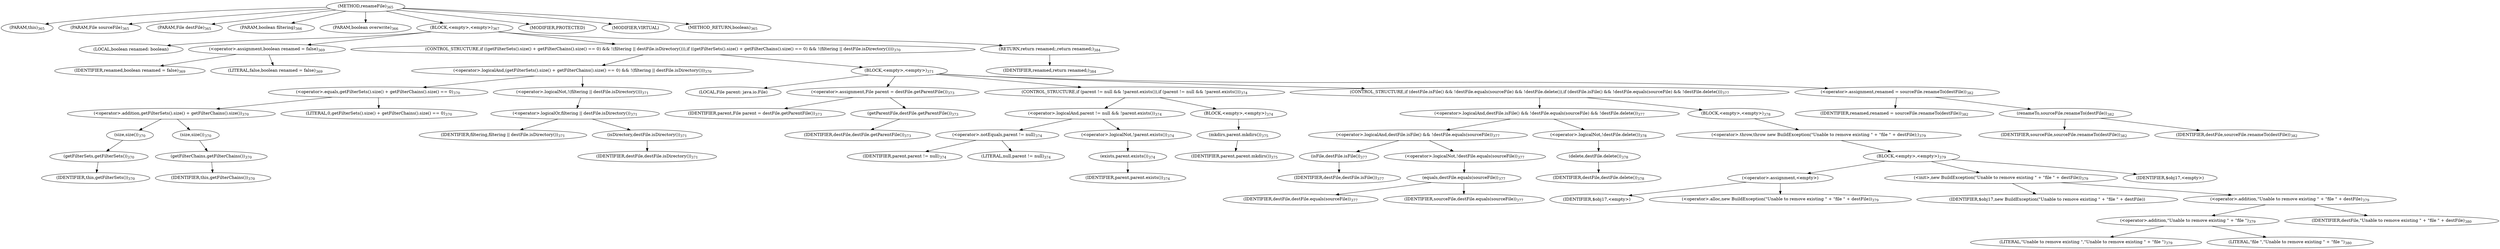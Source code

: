 digraph "renameFile" {  
"907" [label = <(METHOD,renameFile)<SUB>365</SUB>> ]
"63" [label = <(PARAM,this)<SUB>365</SUB>> ]
"908" [label = <(PARAM,File sourceFile)<SUB>365</SUB>> ]
"909" [label = <(PARAM,File destFile)<SUB>365</SUB>> ]
"910" [label = <(PARAM,boolean filtering)<SUB>366</SUB>> ]
"911" [label = <(PARAM,boolean overwrite)<SUB>366</SUB>> ]
"912" [label = <(BLOCK,&lt;empty&gt;,&lt;empty&gt;)<SUB>367</SUB>> ]
"913" [label = <(LOCAL,boolean renamed: boolean)> ]
"914" [label = <(&lt;operator&gt;.assignment,boolean renamed = false)<SUB>369</SUB>> ]
"915" [label = <(IDENTIFIER,renamed,boolean renamed = false)<SUB>369</SUB>> ]
"916" [label = <(LITERAL,false,boolean renamed = false)<SUB>369</SUB>> ]
"917" [label = <(CONTROL_STRUCTURE,if ((getFilterSets().size() + getFilterChains().size() == 0) &amp;&amp; !(filtering || destFile.isDirectory())),if ((getFilterSets().size() + getFilterChains().size() == 0) &amp;&amp; !(filtering || destFile.isDirectory())))<SUB>370</SUB>> ]
"918" [label = <(&lt;operator&gt;.logicalAnd,(getFilterSets().size() + getFilterChains().size() == 0) &amp;&amp; !(filtering || destFile.isDirectory()))<SUB>370</SUB>> ]
"919" [label = <(&lt;operator&gt;.equals,getFilterSets().size() + getFilterChains().size() == 0)<SUB>370</SUB>> ]
"920" [label = <(&lt;operator&gt;.addition,getFilterSets().size() + getFilterChains().size())<SUB>370</SUB>> ]
"921" [label = <(size,size())<SUB>370</SUB>> ]
"922" [label = <(getFilterSets,getFilterSets())<SUB>370</SUB>> ]
"62" [label = <(IDENTIFIER,this,getFilterSets())<SUB>370</SUB>> ]
"923" [label = <(size,size())<SUB>370</SUB>> ]
"924" [label = <(getFilterChains,getFilterChains())<SUB>370</SUB>> ]
"64" [label = <(IDENTIFIER,this,getFilterChains())<SUB>370</SUB>> ]
"925" [label = <(LITERAL,0,getFilterSets().size() + getFilterChains().size() == 0)<SUB>370</SUB>> ]
"926" [label = <(&lt;operator&gt;.logicalNot,!(filtering || destFile.isDirectory()))<SUB>371</SUB>> ]
"927" [label = <(&lt;operator&gt;.logicalOr,filtering || destFile.isDirectory())<SUB>371</SUB>> ]
"928" [label = <(IDENTIFIER,filtering,filtering || destFile.isDirectory())<SUB>371</SUB>> ]
"929" [label = <(isDirectory,destFile.isDirectory())<SUB>371</SUB>> ]
"930" [label = <(IDENTIFIER,destFile,destFile.isDirectory())<SUB>371</SUB>> ]
"931" [label = <(BLOCK,&lt;empty&gt;,&lt;empty&gt;)<SUB>371</SUB>> ]
"932" [label = <(LOCAL,File parent: java.io.File)> ]
"933" [label = <(&lt;operator&gt;.assignment,File parent = destFile.getParentFile())<SUB>373</SUB>> ]
"934" [label = <(IDENTIFIER,parent,File parent = destFile.getParentFile())<SUB>373</SUB>> ]
"935" [label = <(getParentFile,destFile.getParentFile())<SUB>373</SUB>> ]
"936" [label = <(IDENTIFIER,destFile,destFile.getParentFile())<SUB>373</SUB>> ]
"937" [label = <(CONTROL_STRUCTURE,if (parent != null &amp;&amp; !parent.exists()),if (parent != null &amp;&amp; !parent.exists()))<SUB>374</SUB>> ]
"938" [label = <(&lt;operator&gt;.logicalAnd,parent != null &amp;&amp; !parent.exists())<SUB>374</SUB>> ]
"939" [label = <(&lt;operator&gt;.notEquals,parent != null)<SUB>374</SUB>> ]
"940" [label = <(IDENTIFIER,parent,parent != null)<SUB>374</SUB>> ]
"941" [label = <(LITERAL,null,parent != null)<SUB>374</SUB>> ]
"942" [label = <(&lt;operator&gt;.logicalNot,!parent.exists())<SUB>374</SUB>> ]
"943" [label = <(exists,parent.exists())<SUB>374</SUB>> ]
"944" [label = <(IDENTIFIER,parent,parent.exists())<SUB>374</SUB>> ]
"945" [label = <(BLOCK,&lt;empty&gt;,&lt;empty&gt;)<SUB>374</SUB>> ]
"946" [label = <(mkdirs,parent.mkdirs())<SUB>375</SUB>> ]
"947" [label = <(IDENTIFIER,parent,parent.mkdirs())<SUB>375</SUB>> ]
"948" [label = <(CONTROL_STRUCTURE,if (destFile.isFile() &amp;&amp; !destFile.equals(sourceFile) &amp;&amp; !destFile.delete()),if (destFile.isFile() &amp;&amp; !destFile.equals(sourceFile) &amp;&amp; !destFile.delete()))<SUB>377</SUB>> ]
"949" [label = <(&lt;operator&gt;.logicalAnd,destFile.isFile() &amp;&amp; !destFile.equals(sourceFile) &amp;&amp; !destFile.delete())<SUB>377</SUB>> ]
"950" [label = <(&lt;operator&gt;.logicalAnd,destFile.isFile() &amp;&amp; !destFile.equals(sourceFile))<SUB>377</SUB>> ]
"951" [label = <(isFile,destFile.isFile())<SUB>377</SUB>> ]
"952" [label = <(IDENTIFIER,destFile,destFile.isFile())<SUB>377</SUB>> ]
"953" [label = <(&lt;operator&gt;.logicalNot,!destFile.equals(sourceFile))<SUB>377</SUB>> ]
"954" [label = <(equals,destFile.equals(sourceFile))<SUB>377</SUB>> ]
"955" [label = <(IDENTIFIER,destFile,destFile.equals(sourceFile))<SUB>377</SUB>> ]
"956" [label = <(IDENTIFIER,sourceFile,destFile.equals(sourceFile))<SUB>377</SUB>> ]
"957" [label = <(&lt;operator&gt;.logicalNot,!destFile.delete())<SUB>378</SUB>> ]
"958" [label = <(delete,destFile.delete())<SUB>378</SUB>> ]
"959" [label = <(IDENTIFIER,destFile,destFile.delete())<SUB>378</SUB>> ]
"960" [label = <(BLOCK,&lt;empty&gt;,&lt;empty&gt;)<SUB>378</SUB>> ]
"961" [label = <(&lt;operator&gt;.throw,throw new BuildException(&quot;Unable to remove existing &quot; + &quot;file &quot; + destFile);)<SUB>379</SUB>> ]
"962" [label = <(BLOCK,&lt;empty&gt;,&lt;empty&gt;)<SUB>379</SUB>> ]
"963" [label = <(&lt;operator&gt;.assignment,&lt;empty&gt;)> ]
"964" [label = <(IDENTIFIER,$obj17,&lt;empty&gt;)> ]
"965" [label = <(&lt;operator&gt;.alloc,new BuildException(&quot;Unable to remove existing &quot; + &quot;file &quot; + destFile))<SUB>379</SUB>> ]
"966" [label = <(&lt;init&gt;,new BuildException(&quot;Unable to remove existing &quot; + &quot;file &quot; + destFile))<SUB>379</SUB>> ]
"967" [label = <(IDENTIFIER,$obj17,new BuildException(&quot;Unable to remove existing &quot; + &quot;file &quot; + destFile))> ]
"968" [label = <(&lt;operator&gt;.addition,&quot;Unable to remove existing &quot; + &quot;file &quot; + destFile)<SUB>379</SUB>> ]
"969" [label = <(&lt;operator&gt;.addition,&quot;Unable to remove existing &quot; + &quot;file &quot;)<SUB>379</SUB>> ]
"970" [label = <(LITERAL,&quot;Unable to remove existing &quot;,&quot;Unable to remove existing &quot; + &quot;file &quot;)<SUB>379</SUB>> ]
"971" [label = <(LITERAL,&quot;file &quot;,&quot;Unable to remove existing &quot; + &quot;file &quot;)<SUB>380</SUB>> ]
"972" [label = <(IDENTIFIER,destFile,&quot;Unable to remove existing &quot; + &quot;file &quot; + destFile)<SUB>380</SUB>> ]
"973" [label = <(IDENTIFIER,$obj17,&lt;empty&gt;)> ]
"974" [label = <(&lt;operator&gt;.assignment,renamed = sourceFile.renameTo(destFile))<SUB>382</SUB>> ]
"975" [label = <(IDENTIFIER,renamed,renamed = sourceFile.renameTo(destFile))<SUB>382</SUB>> ]
"976" [label = <(renameTo,sourceFile.renameTo(destFile))<SUB>382</SUB>> ]
"977" [label = <(IDENTIFIER,sourceFile,sourceFile.renameTo(destFile))<SUB>382</SUB>> ]
"978" [label = <(IDENTIFIER,destFile,sourceFile.renameTo(destFile))<SUB>382</SUB>> ]
"979" [label = <(RETURN,return renamed;,return renamed;)<SUB>384</SUB>> ]
"980" [label = <(IDENTIFIER,renamed,return renamed;)<SUB>384</SUB>> ]
"981" [label = <(MODIFIER,PROTECTED)> ]
"982" [label = <(MODIFIER,VIRTUAL)> ]
"983" [label = <(METHOD_RETURN,boolean)<SUB>365</SUB>> ]
  "907" -> "63" 
  "907" -> "908" 
  "907" -> "909" 
  "907" -> "910" 
  "907" -> "911" 
  "907" -> "912" 
  "907" -> "981" 
  "907" -> "982" 
  "907" -> "983" 
  "912" -> "913" 
  "912" -> "914" 
  "912" -> "917" 
  "912" -> "979" 
  "914" -> "915" 
  "914" -> "916" 
  "917" -> "918" 
  "917" -> "931" 
  "918" -> "919" 
  "918" -> "926" 
  "919" -> "920" 
  "919" -> "925" 
  "920" -> "921" 
  "920" -> "923" 
  "921" -> "922" 
  "922" -> "62" 
  "923" -> "924" 
  "924" -> "64" 
  "926" -> "927" 
  "927" -> "928" 
  "927" -> "929" 
  "929" -> "930" 
  "931" -> "932" 
  "931" -> "933" 
  "931" -> "937" 
  "931" -> "948" 
  "931" -> "974" 
  "933" -> "934" 
  "933" -> "935" 
  "935" -> "936" 
  "937" -> "938" 
  "937" -> "945" 
  "938" -> "939" 
  "938" -> "942" 
  "939" -> "940" 
  "939" -> "941" 
  "942" -> "943" 
  "943" -> "944" 
  "945" -> "946" 
  "946" -> "947" 
  "948" -> "949" 
  "948" -> "960" 
  "949" -> "950" 
  "949" -> "957" 
  "950" -> "951" 
  "950" -> "953" 
  "951" -> "952" 
  "953" -> "954" 
  "954" -> "955" 
  "954" -> "956" 
  "957" -> "958" 
  "958" -> "959" 
  "960" -> "961" 
  "961" -> "962" 
  "962" -> "963" 
  "962" -> "966" 
  "962" -> "973" 
  "963" -> "964" 
  "963" -> "965" 
  "966" -> "967" 
  "966" -> "968" 
  "968" -> "969" 
  "968" -> "972" 
  "969" -> "970" 
  "969" -> "971" 
  "974" -> "975" 
  "974" -> "976" 
  "976" -> "977" 
  "976" -> "978" 
  "979" -> "980" 
}
